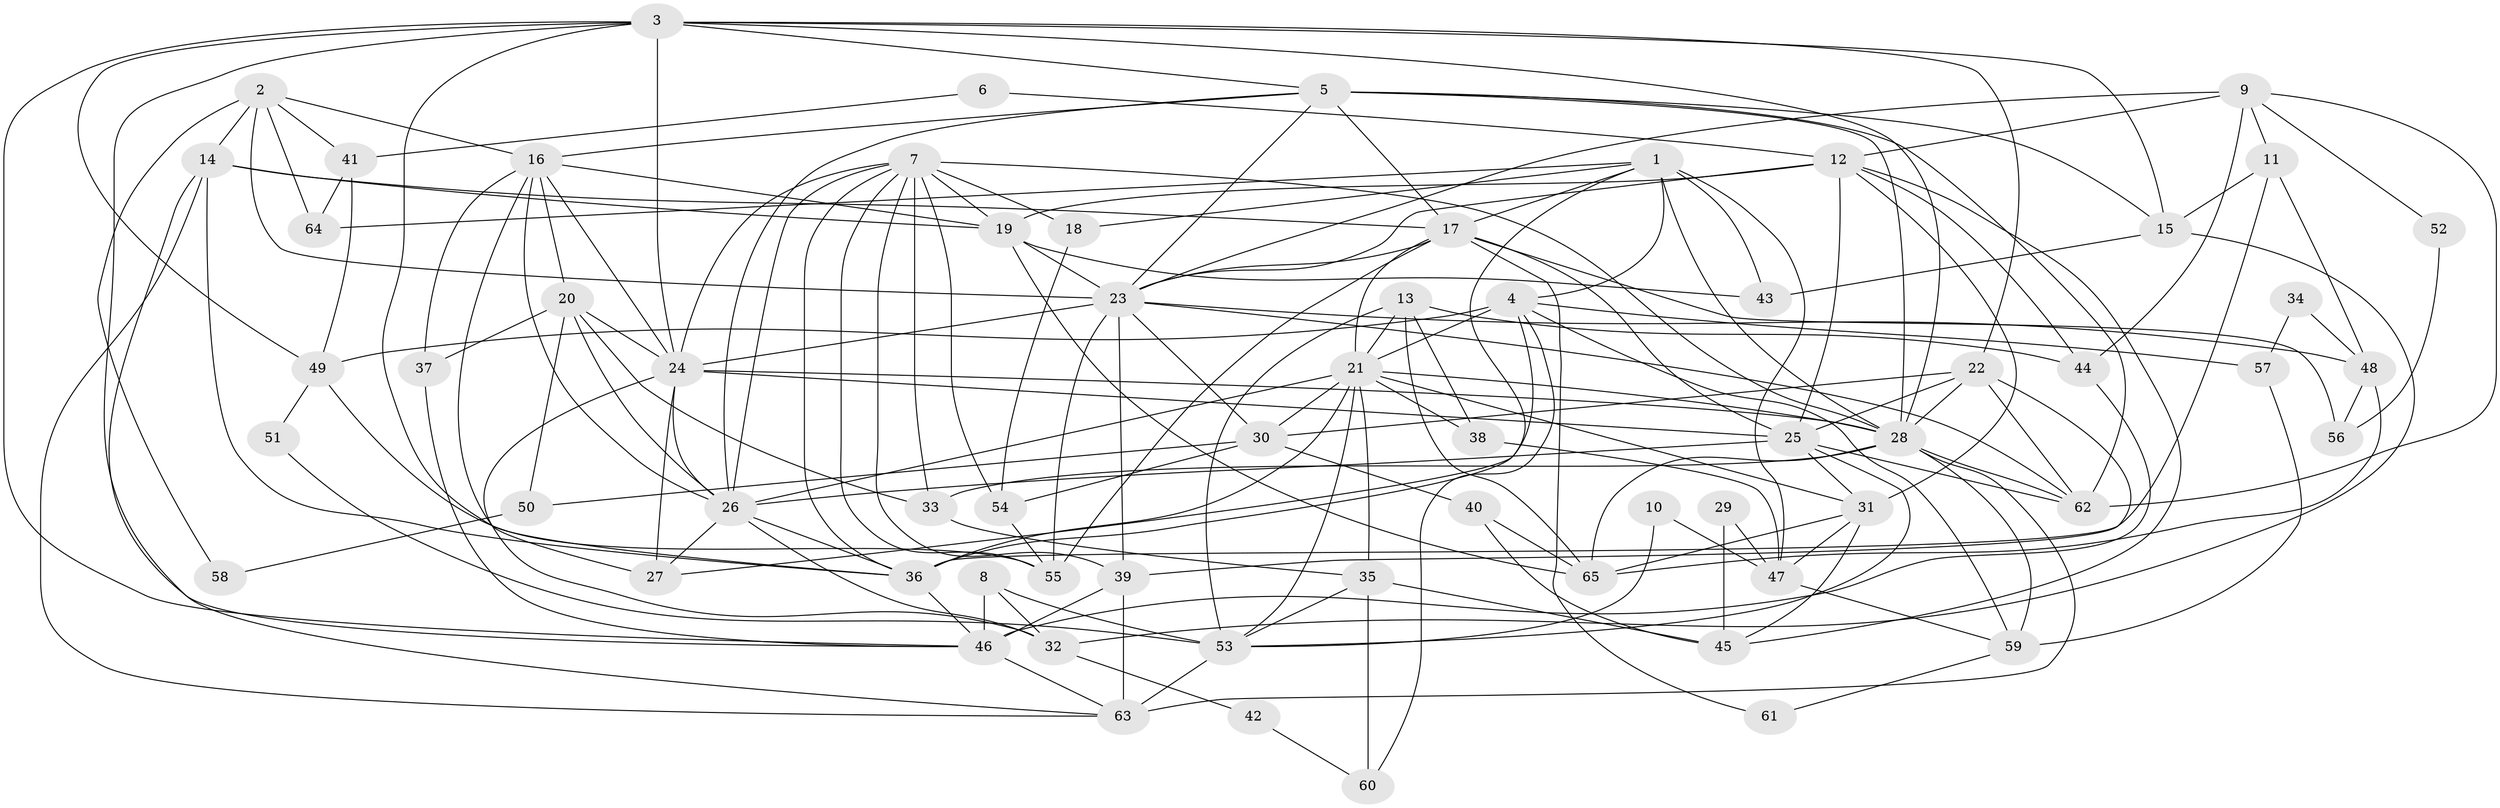 // original degree distribution, {5: 0.17692307692307693, 3: 0.27692307692307694, 2: 0.12307692307692308, 4: 0.2692307692307692, 6: 0.12307692307692308, 7: 0.023076923076923078, 8: 0.007692307692307693}
// Generated by graph-tools (version 1.1) at 2025/36/03/09/25 02:36:05]
// undirected, 65 vertices, 176 edges
graph export_dot {
graph [start="1"]
  node [color=gray90,style=filled];
  1;
  2;
  3;
  4;
  5;
  6;
  7;
  8;
  9;
  10;
  11;
  12;
  13;
  14;
  15;
  16;
  17;
  18;
  19;
  20;
  21;
  22;
  23;
  24;
  25;
  26;
  27;
  28;
  29;
  30;
  31;
  32;
  33;
  34;
  35;
  36;
  37;
  38;
  39;
  40;
  41;
  42;
  43;
  44;
  45;
  46;
  47;
  48;
  49;
  50;
  51;
  52;
  53;
  54;
  55;
  56;
  57;
  58;
  59;
  60;
  61;
  62;
  63;
  64;
  65;
  1 -- 4 [weight=1.0];
  1 -- 17 [weight=1.0];
  1 -- 18 [weight=1.0];
  1 -- 28 [weight=1.0];
  1 -- 36 [weight=1.0];
  1 -- 43 [weight=1.0];
  1 -- 47 [weight=1.0];
  1 -- 64 [weight=1.0];
  2 -- 14 [weight=1.0];
  2 -- 16 [weight=1.0];
  2 -- 23 [weight=2.0];
  2 -- 41 [weight=1.0];
  2 -- 58 [weight=1.0];
  2 -- 64 [weight=1.0];
  3 -- 5 [weight=1.0];
  3 -- 15 [weight=1.0];
  3 -- 22 [weight=1.0];
  3 -- 24 [weight=1.0];
  3 -- 28 [weight=1.0];
  3 -- 36 [weight=1.0];
  3 -- 46 [weight=1.0];
  3 -- 49 [weight=1.0];
  3 -- 63 [weight=1.0];
  4 -- 21 [weight=1.0];
  4 -- 27 [weight=1.0];
  4 -- 49 [weight=1.0];
  4 -- 57 [weight=1.0];
  4 -- 59 [weight=1.0];
  4 -- 60 [weight=1.0];
  5 -- 15 [weight=1.0];
  5 -- 16 [weight=1.0];
  5 -- 17 [weight=2.0];
  5 -- 23 [weight=1.0];
  5 -- 26 [weight=1.0];
  5 -- 28 [weight=2.0];
  5 -- 62 [weight=1.0];
  6 -- 12 [weight=1.0];
  6 -- 41 [weight=1.0];
  7 -- 18 [weight=1.0];
  7 -- 19 [weight=2.0];
  7 -- 24 [weight=1.0];
  7 -- 26 [weight=2.0];
  7 -- 28 [weight=2.0];
  7 -- 33 [weight=1.0];
  7 -- 36 [weight=1.0];
  7 -- 39 [weight=1.0];
  7 -- 54 [weight=1.0];
  7 -- 55 [weight=1.0];
  8 -- 32 [weight=1.0];
  8 -- 46 [weight=3.0];
  8 -- 53 [weight=3.0];
  9 -- 11 [weight=1.0];
  9 -- 12 [weight=1.0];
  9 -- 23 [weight=1.0];
  9 -- 44 [weight=1.0];
  9 -- 52 [weight=1.0];
  9 -- 62 [weight=1.0];
  10 -- 47 [weight=1.0];
  10 -- 53 [weight=1.0];
  11 -- 15 [weight=1.0];
  11 -- 36 [weight=1.0];
  11 -- 48 [weight=1.0];
  12 -- 19 [weight=1.0];
  12 -- 23 [weight=1.0];
  12 -- 25 [weight=1.0];
  12 -- 31 [weight=1.0];
  12 -- 44 [weight=1.0];
  12 -- 45 [weight=1.0];
  13 -- 21 [weight=2.0];
  13 -- 38 [weight=1.0];
  13 -- 44 [weight=1.0];
  13 -- 53 [weight=1.0];
  13 -- 65 [weight=1.0];
  14 -- 17 [weight=1.0];
  14 -- 19 [weight=1.0];
  14 -- 36 [weight=1.0];
  14 -- 46 [weight=1.0];
  14 -- 63 [weight=1.0];
  15 -- 32 [weight=1.0];
  15 -- 43 [weight=2.0];
  16 -- 19 [weight=1.0];
  16 -- 20 [weight=1.0];
  16 -- 24 [weight=1.0];
  16 -- 26 [weight=1.0];
  16 -- 27 [weight=1.0];
  16 -- 37 [weight=1.0];
  17 -- 21 [weight=1.0];
  17 -- 23 [weight=1.0];
  17 -- 25 [weight=1.0];
  17 -- 55 [weight=1.0];
  17 -- 56 [weight=1.0];
  17 -- 61 [weight=1.0];
  18 -- 54 [weight=1.0];
  19 -- 23 [weight=1.0];
  19 -- 43 [weight=1.0];
  19 -- 65 [weight=1.0];
  20 -- 24 [weight=2.0];
  20 -- 26 [weight=1.0];
  20 -- 33 [weight=1.0];
  20 -- 37 [weight=1.0];
  20 -- 50 [weight=1.0];
  21 -- 26 [weight=1.0];
  21 -- 28 [weight=1.0];
  21 -- 30 [weight=1.0];
  21 -- 31 [weight=1.0];
  21 -- 35 [weight=1.0];
  21 -- 36 [weight=2.0];
  21 -- 38 [weight=1.0];
  21 -- 53 [weight=1.0];
  22 -- 25 [weight=2.0];
  22 -- 28 [weight=1.0];
  22 -- 30 [weight=1.0];
  22 -- 39 [weight=1.0];
  22 -- 62 [weight=1.0];
  23 -- 24 [weight=1.0];
  23 -- 30 [weight=1.0];
  23 -- 39 [weight=1.0];
  23 -- 48 [weight=1.0];
  23 -- 55 [weight=1.0];
  23 -- 62 [weight=1.0];
  24 -- 25 [weight=1.0];
  24 -- 26 [weight=1.0];
  24 -- 27 [weight=1.0];
  24 -- 28 [weight=1.0];
  24 -- 32 [weight=1.0];
  25 -- 26 [weight=1.0];
  25 -- 31 [weight=1.0];
  25 -- 53 [weight=1.0];
  25 -- 62 [weight=1.0];
  26 -- 27 [weight=1.0];
  26 -- 32 [weight=1.0];
  26 -- 36 [weight=1.0];
  28 -- 33 [weight=1.0];
  28 -- 59 [weight=1.0];
  28 -- 62 [weight=1.0];
  28 -- 63 [weight=1.0];
  28 -- 65 [weight=1.0];
  29 -- 45 [weight=1.0];
  29 -- 47 [weight=1.0];
  30 -- 40 [weight=1.0];
  30 -- 50 [weight=1.0];
  30 -- 54 [weight=1.0];
  31 -- 45 [weight=1.0];
  31 -- 47 [weight=1.0];
  31 -- 65 [weight=1.0];
  32 -- 42 [weight=1.0];
  33 -- 35 [weight=1.0];
  34 -- 48 [weight=1.0];
  34 -- 57 [weight=1.0];
  35 -- 45 [weight=1.0];
  35 -- 53 [weight=1.0];
  35 -- 60 [weight=1.0];
  36 -- 46 [weight=1.0];
  37 -- 46 [weight=1.0];
  38 -- 47 [weight=1.0];
  39 -- 46 [weight=2.0];
  39 -- 63 [weight=2.0];
  40 -- 45 [weight=1.0];
  40 -- 65 [weight=1.0];
  41 -- 49 [weight=1.0];
  41 -- 64 [weight=1.0];
  42 -- 60 [weight=1.0];
  44 -- 46 [weight=1.0];
  46 -- 63 [weight=1.0];
  47 -- 59 [weight=1.0];
  48 -- 56 [weight=1.0];
  48 -- 65 [weight=1.0];
  49 -- 51 [weight=1.0];
  49 -- 55 [weight=1.0];
  50 -- 58 [weight=1.0];
  51 -- 53 [weight=1.0];
  52 -- 56 [weight=1.0];
  53 -- 63 [weight=1.0];
  54 -- 55 [weight=1.0];
  57 -- 59 [weight=1.0];
  59 -- 61 [weight=1.0];
}
